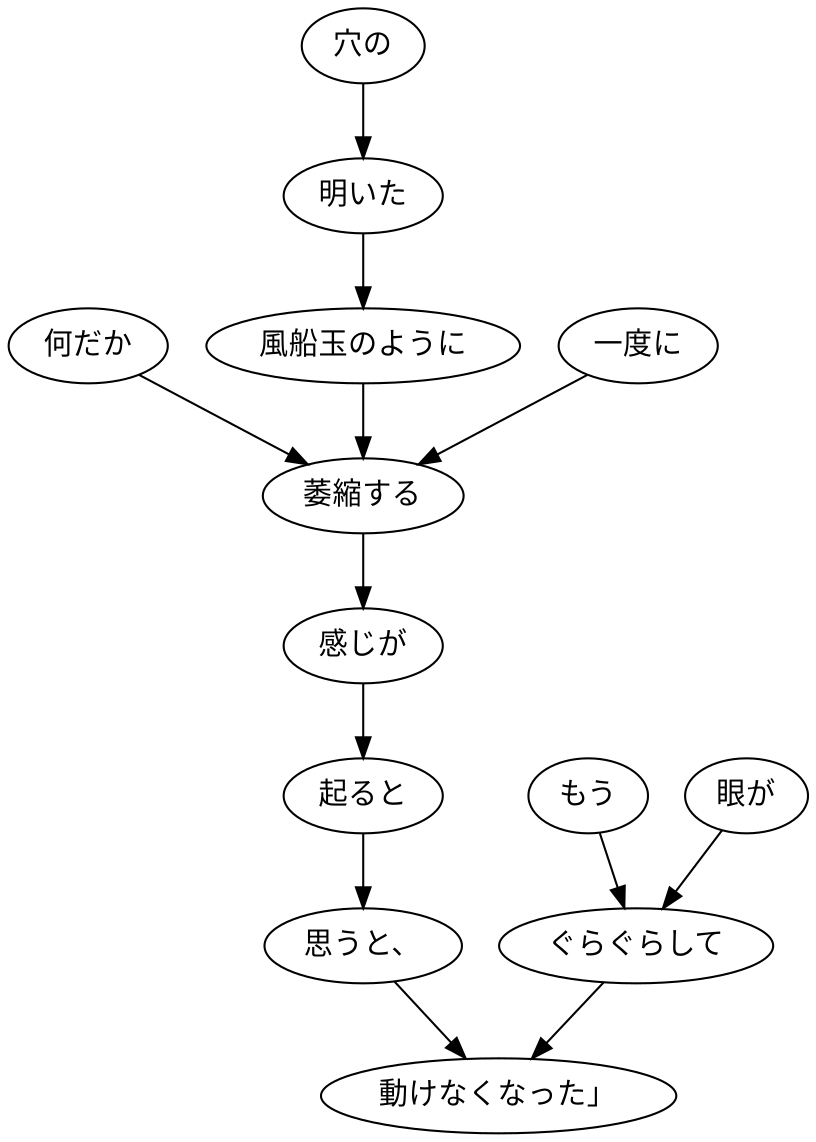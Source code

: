 digraph graph1177 {
	node0 [label="何だか"];
	node1 [label="穴の"];
	node2 [label="明いた"];
	node3 [label="風船玉のように"];
	node4 [label="一度に"];
	node5 [label="萎縮する"];
	node6 [label="感じが"];
	node7 [label="起ると"];
	node8 [label="思うと、"];
	node9 [label="もう"];
	node10 [label="眼が"];
	node11 [label="ぐらぐらして"];
	node12 [label="動けなくなった」"];
	node0 -> node5;
	node1 -> node2;
	node2 -> node3;
	node3 -> node5;
	node4 -> node5;
	node5 -> node6;
	node6 -> node7;
	node7 -> node8;
	node8 -> node12;
	node9 -> node11;
	node10 -> node11;
	node11 -> node12;
}
